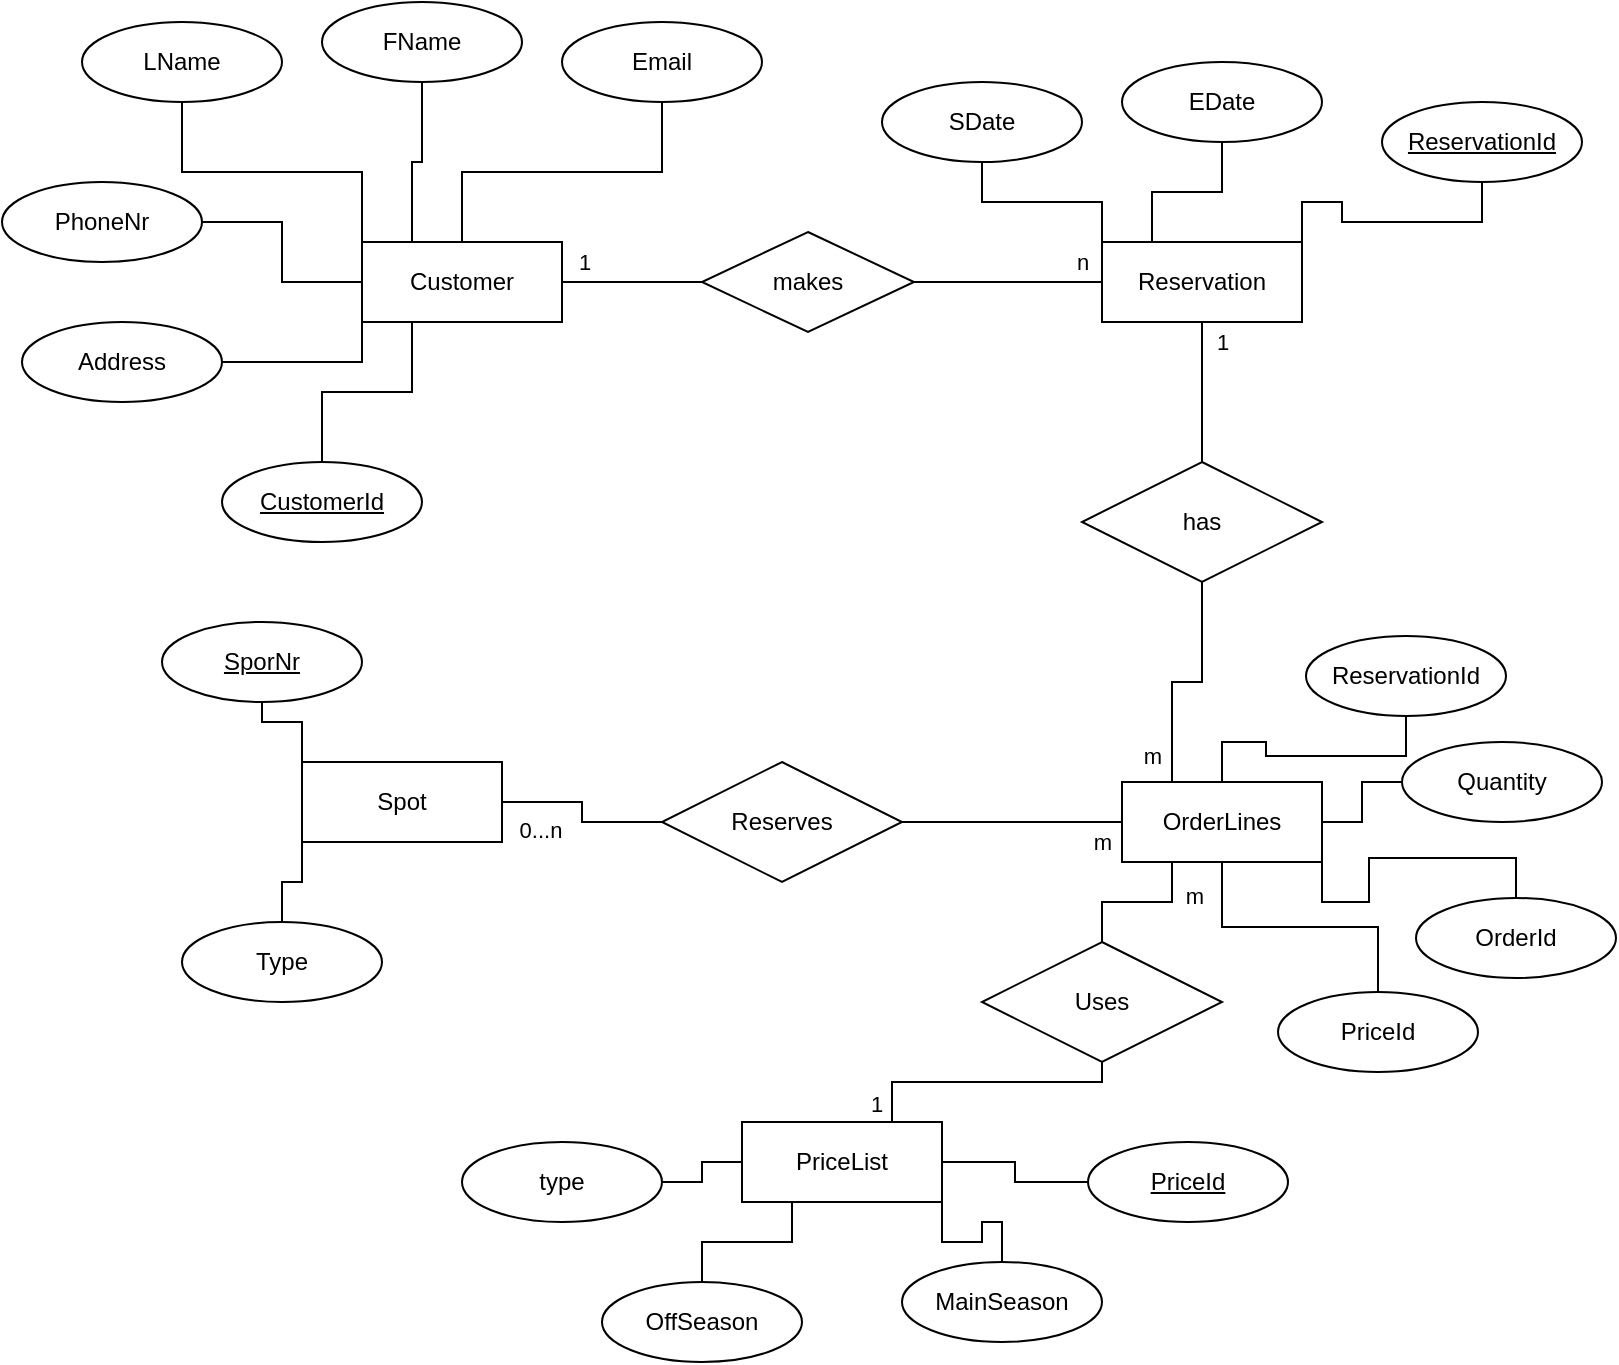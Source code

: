 <mxfile version="15.3.8" type="device"><diagram id="WqrmCXdeUj0o3bCWflmX" name="Page-1"><mxGraphModel dx="1422" dy="845" grid="0" gridSize="10" guides="1" tooltips="1" connect="1" arrows="1" fold="1" page="1" pageScale="1" pageWidth="827" pageHeight="1169" math="0" shadow="0"><root><mxCell id="0"/><mxCell id="1" parent="0"/><mxCell id="rDg-asGhLproKsM9K8IZ-10" style="edgeStyle=orthogonalEdgeStyle;rounded=0;orthogonalLoop=1;jettySize=auto;html=1;exitX=0;exitY=0;exitDx=0;exitDy=0;endArrow=none;endFill=0;" parent="1" source="rDg-asGhLproKsM9K8IZ-1" target="rDg-asGhLproKsM9K8IZ-4" edge="1"><mxGeometry relative="1" as="geometry"/></mxCell><mxCell id="rDg-asGhLproKsM9K8IZ-11" style="edgeStyle=orthogonalEdgeStyle;rounded=0;orthogonalLoop=1;jettySize=auto;html=1;exitX=0.25;exitY=0;exitDx=0;exitDy=0;endArrow=none;endFill=0;" parent="1" source="rDg-asGhLproKsM9K8IZ-1" target="rDg-asGhLproKsM9K8IZ-3" edge="1"><mxGeometry relative="1" as="geometry"/></mxCell><mxCell id="rDg-asGhLproKsM9K8IZ-12" style="edgeStyle=orthogonalEdgeStyle;rounded=0;orthogonalLoop=1;jettySize=auto;html=1;exitX=0.5;exitY=0;exitDx=0;exitDy=0;endArrow=none;endFill=0;" parent="1" source="rDg-asGhLproKsM9K8IZ-1" target="rDg-asGhLproKsM9K8IZ-5" edge="1"><mxGeometry relative="1" as="geometry"/></mxCell><mxCell id="rDg-asGhLproKsM9K8IZ-13" style="edgeStyle=orthogonalEdgeStyle;rounded=0;orthogonalLoop=1;jettySize=auto;html=1;exitX=0;exitY=0.5;exitDx=0;exitDy=0;endArrow=none;endFill=0;" parent="1" source="rDg-asGhLproKsM9K8IZ-1" target="rDg-asGhLproKsM9K8IZ-6" edge="1"><mxGeometry relative="1" as="geometry"/></mxCell><mxCell id="rDg-asGhLproKsM9K8IZ-14" style="edgeStyle=orthogonalEdgeStyle;rounded=0;orthogonalLoop=1;jettySize=auto;html=1;exitX=0;exitY=1;exitDx=0;exitDy=0;endArrow=none;endFill=0;" parent="1" source="rDg-asGhLproKsM9K8IZ-1" target="rDg-asGhLproKsM9K8IZ-8" edge="1"><mxGeometry relative="1" as="geometry"/></mxCell><mxCell id="rDg-asGhLproKsM9K8IZ-15" style="edgeStyle=orthogonalEdgeStyle;rounded=0;orthogonalLoop=1;jettySize=auto;html=1;exitX=0.25;exitY=1;exitDx=0;exitDy=0;endArrow=none;endFill=0;" parent="1" source="rDg-asGhLproKsM9K8IZ-1" target="rDg-asGhLproKsM9K8IZ-9" edge="1"><mxGeometry relative="1" as="geometry"/></mxCell><mxCell id="rDg-asGhLproKsM9K8IZ-28" style="edgeStyle=orthogonalEdgeStyle;rounded=0;orthogonalLoop=1;jettySize=auto;html=1;exitX=1;exitY=0.5;exitDx=0;exitDy=0;endArrow=none;endFill=0;" parent="1" source="rDg-asGhLproKsM9K8IZ-1" target="rDg-asGhLproKsM9K8IZ-26" edge="1"><mxGeometry relative="1" as="geometry"><Array as="points"><mxPoint x="320" y="200"/><mxPoint x="320" y="200"/></Array></mxGeometry></mxCell><mxCell id="rDg-asGhLproKsM9K8IZ-29" value="1" style="edgeLabel;html=1;align=center;verticalAlign=middle;resizable=0;points=[];" parent="rDg-asGhLproKsM9K8IZ-28" vertex="1" connectable="0"><mxGeometry x="-0.762" relative="1" as="geometry"><mxPoint x="2" y="-10" as="offset"/></mxGeometry></mxCell><mxCell id="rDg-asGhLproKsM9K8IZ-1" value="Customer" style="whiteSpace=wrap;html=1;align=center;" parent="1" vertex="1"><mxGeometry x="190" y="180" width="100" height="40" as="geometry"/></mxCell><mxCell id="rDg-asGhLproKsM9K8IZ-3" value="FName" style="ellipse;whiteSpace=wrap;html=1;align=center;" parent="1" vertex="1"><mxGeometry x="170" y="60" width="100" height="40" as="geometry"/></mxCell><mxCell id="rDg-asGhLproKsM9K8IZ-4" value="LName" style="ellipse;whiteSpace=wrap;html=1;align=center;" parent="1" vertex="1"><mxGeometry x="50" y="70" width="100" height="40" as="geometry"/></mxCell><mxCell id="rDg-asGhLproKsM9K8IZ-5" value="Email" style="ellipse;whiteSpace=wrap;html=1;align=center;" parent="1" vertex="1"><mxGeometry x="290" y="70" width="100" height="40" as="geometry"/></mxCell><mxCell id="rDg-asGhLproKsM9K8IZ-6" value="PhoneNr" style="ellipse;whiteSpace=wrap;html=1;align=center;" parent="1" vertex="1"><mxGeometry x="10" y="150" width="100" height="40" as="geometry"/></mxCell><mxCell id="rDg-asGhLproKsM9K8IZ-8" value="Address" style="ellipse;whiteSpace=wrap;html=1;align=center;" parent="1" vertex="1"><mxGeometry x="20" y="220" width="100" height="40" as="geometry"/></mxCell><mxCell id="rDg-asGhLproKsM9K8IZ-9" value="&lt;u&gt;CustomerId&lt;/u&gt;" style="ellipse;whiteSpace=wrap;html=1;align=center;" parent="1" vertex="1"><mxGeometry x="120" y="290" width="100" height="40" as="geometry"/></mxCell><mxCell id="rDg-asGhLproKsM9K8IZ-21" style="edgeStyle=orthogonalEdgeStyle;rounded=0;orthogonalLoop=1;jettySize=auto;html=1;exitX=0;exitY=0;exitDx=0;exitDy=0;endArrow=none;endFill=0;" parent="1" source="rDg-asGhLproKsM9K8IZ-16" target="rDg-asGhLproKsM9K8IZ-20" edge="1"><mxGeometry relative="1" as="geometry"/></mxCell><mxCell id="rDg-asGhLproKsM9K8IZ-22" style="edgeStyle=orthogonalEdgeStyle;rounded=0;orthogonalLoop=1;jettySize=auto;html=1;exitX=0.25;exitY=0;exitDx=0;exitDy=0;endArrow=none;endFill=0;" parent="1" source="rDg-asGhLproKsM9K8IZ-16" target="rDg-asGhLproKsM9K8IZ-18" edge="1"><mxGeometry relative="1" as="geometry"/></mxCell><mxCell id="rDg-asGhLproKsM9K8IZ-23" style="edgeStyle=orthogonalEdgeStyle;rounded=0;orthogonalLoop=1;jettySize=auto;html=1;exitX=1;exitY=0;exitDx=0;exitDy=0;endArrow=none;endFill=0;" parent="1" source="rDg-asGhLproKsM9K8IZ-16" target="rDg-asGhLproKsM9K8IZ-19" edge="1"><mxGeometry relative="1" as="geometry"/></mxCell><mxCell id="rDg-asGhLproKsM9K8IZ-27" style="edgeStyle=orthogonalEdgeStyle;rounded=0;orthogonalLoop=1;jettySize=auto;html=1;exitX=0;exitY=0.5;exitDx=0;exitDy=0;endArrow=none;endFill=0;" parent="1" source="rDg-asGhLproKsM9K8IZ-16" target="rDg-asGhLproKsM9K8IZ-26" edge="1"><mxGeometry relative="1" as="geometry"/></mxCell><mxCell id="rDg-asGhLproKsM9K8IZ-30" value="n" style="edgeLabel;html=1;align=center;verticalAlign=middle;resizable=0;points=[];" parent="rDg-asGhLproKsM9K8IZ-27" vertex="1" connectable="0"><mxGeometry x="-0.74" relative="1" as="geometry"><mxPoint x="2" y="-10" as="offset"/></mxGeometry></mxCell><mxCell id="rDg-asGhLproKsM9K8IZ-59" style="edgeStyle=orthogonalEdgeStyle;rounded=0;orthogonalLoop=1;jettySize=auto;html=1;exitX=0.5;exitY=1;exitDx=0;exitDy=0;endArrow=none;endFill=0;" parent="1" source="rDg-asGhLproKsM9K8IZ-16" target="rDg-asGhLproKsM9K8IZ-58" edge="1"><mxGeometry relative="1" as="geometry"/></mxCell><mxCell id="rDg-asGhLproKsM9K8IZ-61" value="1" style="edgeLabel;html=1;align=center;verticalAlign=middle;resizable=0;points=[];" parent="rDg-asGhLproKsM9K8IZ-59" vertex="1" connectable="0"><mxGeometry x="-0.733" relative="1" as="geometry"><mxPoint x="10" as="offset"/></mxGeometry></mxCell><mxCell id="rDg-asGhLproKsM9K8IZ-16" value="Reservation" style="whiteSpace=wrap;html=1;align=center;" parent="1" vertex="1"><mxGeometry x="560" y="180" width="100" height="40" as="geometry"/></mxCell><mxCell id="rDg-asGhLproKsM9K8IZ-18" value="EDate" style="ellipse;whiteSpace=wrap;html=1;align=center;" parent="1" vertex="1"><mxGeometry x="570" y="90" width="100" height="40" as="geometry"/></mxCell><mxCell id="rDg-asGhLproKsM9K8IZ-19" value="&lt;u&gt;ReservationId&lt;/u&gt;" style="ellipse;whiteSpace=wrap;html=1;align=center;" parent="1" vertex="1"><mxGeometry x="700" y="110" width="100" height="40" as="geometry"/></mxCell><mxCell id="rDg-asGhLproKsM9K8IZ-20" value="SDate" style="ellipse;whiteSpace=wrap;html=1;align=center;" parent="1" vertex="1"><mxGeometry x="450" y="100" width="100" height="40" as="geometry"/></mxCell><mxCell id="rDg-asGhLproKsM9K8IZ-26" value="makes" style="shape=rhombus;perimeter=rhombusPerimeter;whiteSpace=wrap;html=1;align=center;" parent="1" vertex="1"><mxGeometry x="360" y="175" width="106" height="50" as="geometry"/></mxCell><mxCell id="rDg-asGhLproKsM9K8IZ-36" style="edgeStyle=orthogonalEdgeStyle;rounded=0;orthogonalLoop=1;jettySize=auto;html=1;exitX=1;exitY=1;exitDx=0;exitDy=0;endArrow=none;endFill=0;" parent="1" source="rDg-asGhLproKsM9K8IZ-31" target="rDg-asGhLproKsM9K8IZ-32" edge="1"><mxGeometry relative="1" as="geometry"/></mxCell><mxCell id="rDg-asGhLproKsM9K8IZ-54" style="edgeStyle=orthogonalEdgeStyle;rounded=0;orthogonalLoop=1;jettySize=auto;html=1;exitX=0.25;exitY=1;exitDx=0;exitDy=0;endArrow=none;endFill=0;" parent="1" source="rDg-asGhLproKsM9K8IZ-31" target="rDg-asGhLproKsM9K8IZ-53" edge="1"><mxGeometry relative="1" as="geometry"><Array as="points"><mxPoint x="595" y="510"/><mxPoint x="560" y="510"/></Array></mxGeometry></mxCell><mxCell id="rDg-asGhLproKsM9K8IZ-63" value="m" style="edgeLabel;html=1;align=center;verticalAlign=middle;resizable=0;points=[];" parent="rDg-asGhLproKsM9K8IZ-54" vertex="1" connectable="0"><mxGeometry x="-0.814" relative="1" as="geometry"><mxPoint x="11" y="10" as="offset"/></mxGeometry></mxCell><mxCell id="rDg-asGhLproKsM9K8IZ-55" style="edgeStyle=orthogonalEdgeStyle;rounded=0;orthogonalLoop=1;jettySize=auto;html=1;exitX=0;exitY=0.5;exitDx=0;exitDy=0;endArrow=none;endFill=0;" parent="1" source="rDg-asGhLproKsM9K8IZ-31" target="rDg-asGhLproKsM9K8IZ-52" edge="1"><mxGeometry relative="1" as="geometry"/></mxCell><mxCell id="rDg-asGhLproKsM9K8IZ-65" value="m" style="edgeLabel;html=1;align=center;verticalAlign=middle;resizable=0;points=[];" parent="rDg-asGhLproKsM9K8IZ-55" vertex="1" connectable="0"><mxGeometry x="-0.808" relative="1" as="geometry"><mxPoint y="10" as="offset"/></mxGeometry></mxCell><mxCell id="rDg-asGhLproKsM9K8IZ-60" style="edgeStyle=orthogonalEdgeStyle;rounded=0;orthogonalLoop=1;jettySize=auto;html=1;exitX=0.25;exitY=0;exitDx=0;exitDy=0;endArrow=none;endFill=0;" parent="1" source="rDg-asGhLproKsM9K8IZ-31" target="rDg-asGhLproKsM9K8IZ-58" edge="1"><mxGeometry relative="1" as="geometry"/></mxCell><mxCell id="rDg-asGhLproKsM9K8IZ-62" value="m" style="edgeLabel;html=1;align=center;verticalAlign=middle;resizable=0;points=[];" parent="rDg-asGhLproKsM9K8IZ-60" vertex="1" connectable="0"><mxGeometry x="-0.774" relative="1" as="geometry"><mxPoint x="-10" as="offset"/></mxGeometry></mxCell><mxCell id="rDg-asGhLproKsM9K8IZ-31" value="OrderLines" style="whiteSpace=wrap;html=1;align=center;" parent="1" vertex="1"><mxGeometry x="570" y="450" width="100" height="40" as="geometry"/></mxCell><mxCell id="rDg-asGhLproKsM9K8IZ-32" value="OrderId" style="ellipse;whiteSpace=wrap;html=1;align=center;" parent="1" vertex="1"><mxGeometry x="717" y="508" width="100" height="40" as="geometry"/></mxCell><mxCell id="rDg-asGhLproKsM9K8IZ-76" style="edgeStyle=orthogonalEdgeStyle;rounded=0;orthogonalLoop=1;jettySize=auto;html=1;endArrow=none;endFill=0;" parent="1" source="rDg-asGhLproKsM9K8IZ-34" target="rDg-asGhLproKsM9K8IZ-31" edge="1"><mxGeometry relative="1" as="geometry"/></mxCell><mxCell id="rDg-asGhLproKsM9K8IZ-34" value="Quantity" style="ellipse;whiteSpace=wrap;html=1;align=center;" parent="1" vertex="1"><mxGeometry x="710" y="430" width="100" height="40" as="geometry"/></mxCell><mxCell id="rDg-asGhLproKsM9K8IZ-47" style="edgeStyle=orthogonalEdgeStyle;rounded=0;orthogonalLoop=1;jettySize=auto;html=1;exitX=0;exitY=0;exitDx=0;exitDy=0;endArrow=none;endFill=0;" parent="1" source="rDg-asGhLproKsM9K8IZ-37" target="rDg-asGhLproKsM9K8IZ-45" edge="1"><mxGeometry relative="1" as="geometry"/></mxCell><mxCell id="rDg-asGhLproKsM9K8IZ-48" style="edgeStyle=orthogonalEdgeStyle;rounded=0;orthogonalLoop=1;jettySize=auto;html=1;exitX=0;exitY=1;exitDx=0;exitDy=0;endArrow=none;endFill=0;" parent="1" source="rDg-asGhLproKsM9K8IZ-37" target="rDg-asGhLproKsM9K8IZ-46" edge="1"><mxGeometry relative="1" as="geometry"/></mxCell><mxCell id="rDg-asGhLproKsM9K8IZ-56" style="edgeStyle=orthogonalEdgeStyle;rounded=0;orthogonalLoop=1;jettySize=auto;html=1;exitX=1;exitY=0.5;exitDx=0;exitDy=0;endArrow=none;endFill=0;" parent="1" source="rDg-asGhLproKsM9K8IZ-37" target="rDg-asGhLproKsM9K8IZ-52" edge="1"><mxGeometry relative="1" as="geometry"/></mxCell><mxCell id="rDg-asGhLproKsM9K8IZ-66" value="0...n" style="edgeLabel;html=1;align=center;verticalAlign=middle;resizable=0;points=[];" parent="rDg-asGhLproKsM9K8IZ-56" vertex="1" connectable="0"><mxGeometry x="-0.77" y="-1" relative="1" as="geometry"><mxPoint x="8" y="13" as="offset"/></mxGeometry></mxCell><mxCell id="rDg-asGhLproKsM9K8IZ-37" value="Spot" style="whiteSpace=wrap;html=1;align=center;" parent="1" vertex="1"><mxGeometry x="160" y="440" width="100" height="40" as="geometry"/></mxCell><mxCell id="rDg-asGhLproKsM9K8IZ-42" style="edgeStyle=orthogonalEdgeStyle;rounded=0;orthogonalLoop=1;jettySize=auto;html=1;exitX=1;exitY=1;exitDx=0;exitDy=0;endArrow=none;endFill=0;" parent="1" source="rDg-asGhLproKsM9K8IZ-38" target="rDg-asGhLproKsM9K8IZ-41" edge="1"><mxGeometry relative="1" as="geometry"/></mxCell><mxCell id="rDg-asGhLproKsM9K8IZ-43" style="edgeStyle=orthogonalEdgeStyle;rounded=0;orthogonalLoop=1;jettySize=auto;html=1;exitX=0.25;exitY=1;exitDx=0;exitDy=0;endArrow=none;endFill=0;" parent="1" source="rDg-asGhLproKsM9K8IZ-38" target="rDg-asGhLproKsM9K8IZ-39" edge="1"><mxGeometry relative="1" as="geometry"/></mxCell><mxCell id="rDg-asGhLproKsM9K8IZ-44" style="edgeStyle=orthogonalEdgeStyle;rounded=0;orthogonalLoop=1;jettySize=auto;html=1;exitX=0;exitY=0.5;exitDx=0;exitDy=0;endArrow=none;endFill=0;" parent="1" source="rDg-asGhLproKsM9K8IZ-38" target="rDg-asGhLproKsM9K8IZ-40" edge="1"><mxGeometry relative="1" as="geometry"/></mxCell><mxCell id="rDg-asGhLproKsM9K8IZ-57" style="edgeStyle=orthogonalEdgeStyle;rounded=0;orthogonalLoop=1;jettySize=auto;html=1;exitX=0.75;exitY=0;exitDx=0;exitDy=0;endArrow=none;endFill=0;" parent="1" source="rDg-asGhLproKsM9K8IZ-38" target="rDg-asGhLproKsM9K8IZ-53" edge="1"><mxGeometry relative="1" as="geometry"><Array as="points"><mxPoint x="455" y="600"/><mxPoint x="560" y="600"/></Array></mxGeometry></mxCell><mxCell id="rDg-asGhLproKsM9K8IZ-64" value="1" style="edgeLabel;html=1;align=center;verticalAlign=middle;resizable=0;points=[];" parent="rDg-asGhLproKsM9K8IZ-57" vertex="1" connectable="0"><mxGeometry x="-0.771" y="1" relative="1" as="geometry"><mxPoint x="-7" y="6" as="offset"/></mxGeometry></mxCell><mxCell id="rDg-asGhLproKsM9K8IZ-38" value="PriceList" style="whiteSpace=wrap;html=1;align=center;" parent="1" vertex="1"><mxGeometry x="380" y="620" width="100" height="40" as="geometry"/></mxCell><mxCell id="rDg-asGhLproKsM9K8IZ-39" value="OffSeason" style="ellipse;whiteSpace=wrap;html=1;align=center;" parent="1" vertex="1"><mxGeometry x="310" y="700" width="100" height="40" as="geometry"/></mxCell><mxCell id="rDg-asGhLproKsM9K8IZ-40" value="type" style="ellipse;whiteSpace=wrap;html=1;align=center;" parent="1" vertex="1"><mxGeometry x="240" y="630" width="100" height="40" as="geometry"/></mxCell><mxCell id="rDg-asGhLproKsM9K8IZ-41" value="MainSeason" style="ellipse;whiteSpace=wrap;html=1;align=center;" parent="1" vertex="1"><mxGeometry x="460" y="690" width="100" height="40" as="geometry"/></mxCell><mxCell id="rDg-asGhLproKsM9K8IZ-45" value="&lt;u&gt;SporNr&lt;/u&gt;" style="ellipse;whiteSpace=wrap;html=1;align=center;" parent="1" vertex="1"><mxGeometry x="90" y="370" width="100" height="40" as="geometry"/></mxCell><mxCell id="rDg-asGhLproKsM9K8IZ-46" value="Type" style="ellipse;whiteSpace=wrap;html=1;align=center;" parent="1" vertex="1"><mxGeometry x="100" y="520" width="100" height="40" as="geometry"/></mxCell><mxCell id="rDg-asGhLproKsM9K8IZ-52" value="Reserves" style="shape=rhombus;perimeter=rhombusPerimeter;whiteSpace=wrap;html=1;align=center;" parent="1" vertex="1"><mxGeometry x="340" y="440" width="120" height="60" as="geometry"/></mxCell><mxCell id="rDg-asGhLproKsM9K8IZ-53" value="Uses" style="shape=rhombus;perimeter=rhombusPerimeter;whiteSpace=wrap;html=1;align=center;" parent="1" vertex="1"><mxGeometry x="500" y="530" width="120" height="60" as="geometry"/></mxCell><mxCell id="rDg-asGhLproKsM9K8IZ-58" value="has" style="shape=rhombus;perimeter=rhombusPerimeter;whiteSpace=wrap;html=1;align=center;" parent="1" vertex="1"><mxGeometry x="550" y="290" width="120" height="60" as="geometry"/></mxCell><mxCell id="rDg-asGhLproKsM9K8IZ-68" style="edgeStyle=orthogonalEdgeStyle;rounded=0;orthogonalLoop=1;jettySize=auto;html=1;exitX=0;exitY=0.5;exitDx=0;exitDy=0;endArrow=none;endFill=0;" parent="1" source="rDg-asGhLproKsM9K8IZ-67" target="rDg-asGhLproKsM9K8IZ-38" edge="1"><mxGeometry relative="1" as="geometry"/></mxCell><mxCell id="rDg-asGhLproKsM9K8IZ-67" value="&lt;u&gt;PriceId&lt;/u&gt;" style="ellipse;whiteSpace=wrap;html=1;align=center;" parent="1" vertex="1"><mxGeometry x="553" y="630" width="100" height="40" as="geometry"/></mxCell><mxCell id="rDg-asGhLproKsM9K8IZ-73" style="edgeStyle=orthogonalEdgeStyle;rounded=0;orthogonalLoop=1;jettySize=auto;html=1;endArrow=none;endFill=0;" parent="1" source="rDg-asGhLproKsM9K8IZ-72" target="rDg-asGhLproKsM9K8IZ-31" edge="1"><mxGeometry relative="1" as="geometry"/></mxCell><mxCell id="rDg-asGhLproKsM9K8IZ-72" value="PriceId" style="ellipse;whiteSpace=wrap;html=1;align=center;" parent="1" vertex="1"><mxGeometry x="648" y="555" width="100" height="40" as="geometry"/></mxCell><mxCell id="rDg-asGhLproKsM9K8IZ-77" style="edgeStyle=orthogonalEdgeStyle;rounded=0;orthogonalLoop=1;jettySize=auto;html=1;endArrow=none;endFill=0;" parent="1" source="rDg-asGhLproKsM9K8IZ-74" target="rDg-asGhLproKsM9K8IZ-31" edge="1"><mxGeometry relative="1" as="geometry"/></mxCell><mxCell id="rDg-asGhLproKsM9K8IZ-74" value="ReservationId" style="ellipse;whiteSpace=wrap;html=1;align=center;" parent="1" vertex="1"><mxGeometry x="662" y="377" width="100" height="40" as="geometry"/></mxCell></root></mxGraphModel></diagram></mxfile>